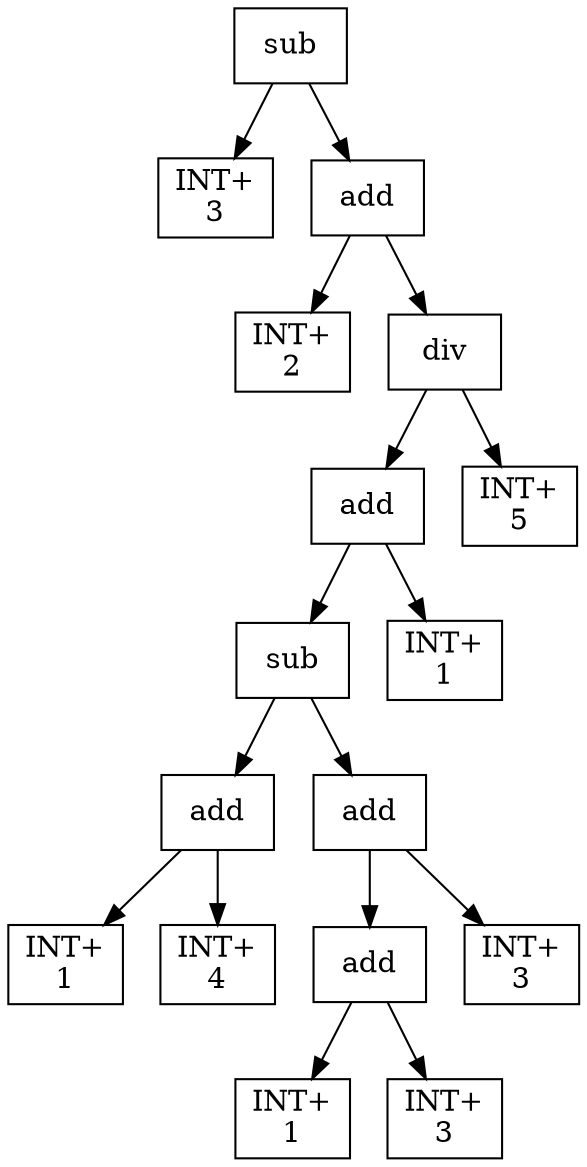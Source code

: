 digraph expr {
  node [shape=box];
  n1 [label="sub"];
  n2 [label="INT+\n3"];
  n3 [label="add"];
  n4 [label="INT+\n2"];
  n5 [label="div"];
  n6 [label="add"];
  n7 [label="sub"];
  n8 [label="add"];
  n9 [label="INT+\n1"];
  n10 [label="INT+\n4"];
  n8 -> n9;
  n8 -> n10;
  n11 [label="add"];
  n12 [label="add"];
  n13 [label="INT+\n1"];
  n14 [label="INT+\n3"];
  n12 -> n13;
  n12 -> n14;
  n15 [label="INT+\n3"];
  n11 -> n12;
  n11 -> n15;
  n7 -> n8;
  n7 -> n11;
  n16 [label="INT+\n1"];
  n6 -> n7;
  n6 -> n16;
  n17 [label="INT+\n5"];
  n5 -> n6;
  n5 -> n17;
  n3 -> n4;
  n3 -> n5;
  n1 -> n2;
  n1 -> n3;
}